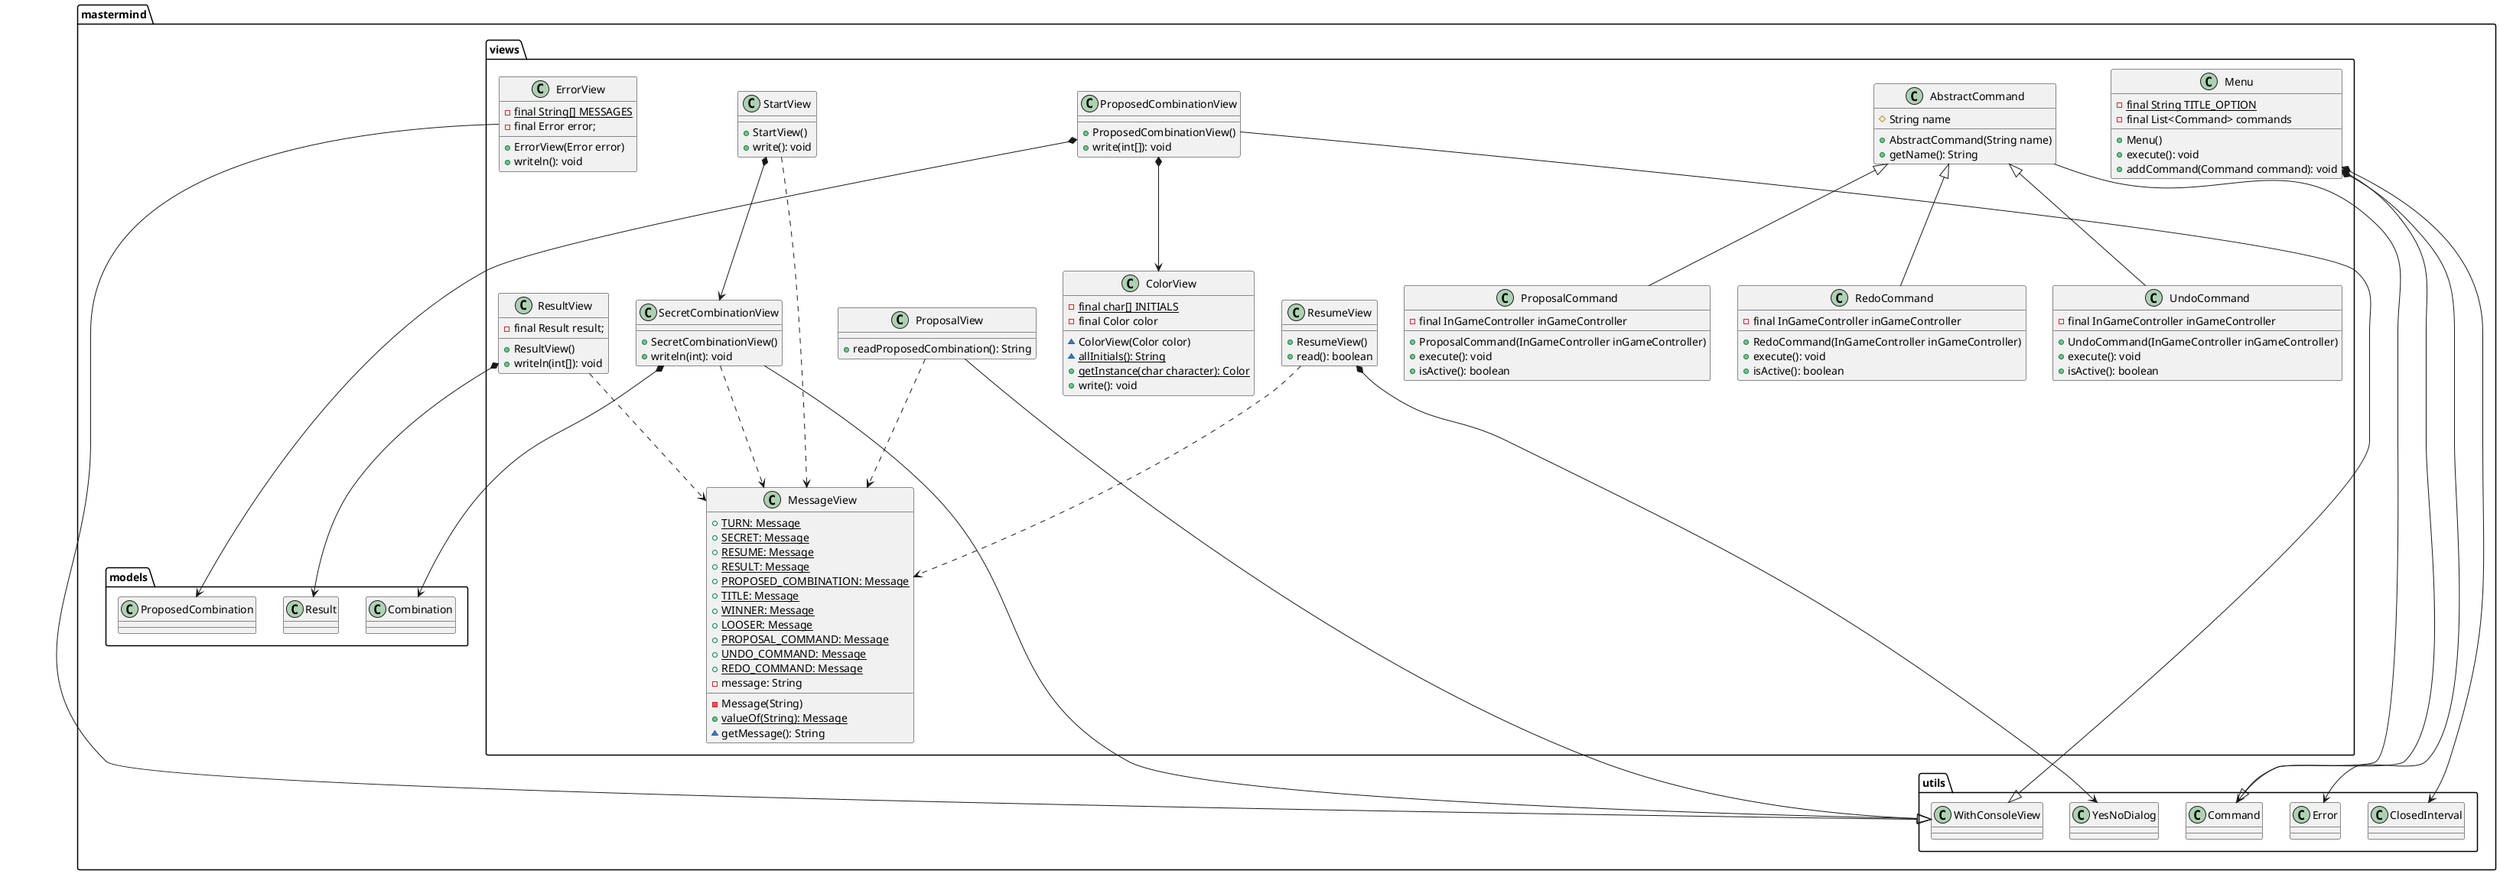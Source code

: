 @startuml


package mastermind.views {

    class AbstractCommand{
        # String name
        + AbstractCommand(String name)
        + getName(): String
    }

    class ColorView{
        - {static} final char[] INITIALS
        - final Color color
        ~ ColorView(Color color)
        ~ {static} allInitials(): String
        + {static} getInstance(char character): Color
        + write(): void
    }

    class ErrorView{
        - {static} final String[] MESSAGES
        - final Error error;
        + ErrorView(Error error)
        + writeln(): void
    }

    class Menu{
        - {static} final String TITLE_OPTION
        - final List<Command> commands
        + Menu()
        + execute(): void
        + addCommand(Command command): void
    }

     class MessageView{
         + {static} TURN: Message
         + {static} SECRET: Message
         + {static} RESUME: Message
         + {static} RESULT: Message
         + {static} PROPOSED_COMBINATION: Message
         + {static} TITLE: Message
         + {static} WINNER: Message
         + {static} LOOSER: Message
         + {static} PROPOSAL_COMMAND: Message
         + {static} UNDO_COMMAND: Message
         + {static} REDO_COMMAND: Message
         - message: String
         - Message(String)
         + {static} valueOf(String): Message
         ~ getMessage(): String
     }

     class ProposalCommand{
         - final InGameController inGameController
         + ProposalCommand(InGameController inGameController)
         + execute(): void
         + isActive(): boolean
     }

     class ProposalView{
        + readProposedCombination(): String
    }

    class ProposedCombinationView {
        + ProposedCombinationView()
        + write(int[]): void
    }

     class RedoCommand{
        - final InGameController inGameController
        + RedoCommand(InGameController inGameController)
        + execute(): void
        + isActive(): boolean
    }

    class ResultView{
        - final Result result;
        + ResultView()
        + writeln(int[]): void
    }

    class ResumeView{
        + ResumeView()
        + read(): boolean
    }

    class SecretCombinationView{
        + SecretCombinationView()
        + writeln(int): void
    }

    class StartView{
        + StartView()
        + write(): void
    }

    class UndoCommand{
        - final InGameController inGameController
        + UndoCommand(InGameController inGameController)
        + execute(): void
        + isActive(): boolean
    }

}

package mastermind.models {
    class Result
    class ProposedCombination
    class Combination
}

package mastermind.utils {
    class WithConsoleView
    class YesNoDialog
    class Error
    class Command
    class ClosedInterval
}


ErrorView ----|> WithConsoleView
ProposalView ----|> WithConsoleView
ProposedCombinationView ----|> WithConsoleView
SecretCombinationView ----|> WithConsoleView

Command <|--- AbstractCommand
AbstractCommand <|--- ProposalCommand
AbstractCommand <|--- UndoCommand
AbstractCommand <|--- RedoCommand

Menu *---> Command
Menu *---> Error
Menu *---> ClosedInterval

ProposalView ...> MessageView

ProposedCombinationView *---> ColorView
ProposedCombinationView *---> ProposedCombination

ResultView ...> MessageView
ResultView *---> Result

ResumeView ...> MessageView
ResumeView *---> YesNoDialog

SecretCombinationView *---> Combination
SecretCombinationView ...> MessageView

StartView *---> SecretCombinationView
StartView ...> MessageView

@enduml
